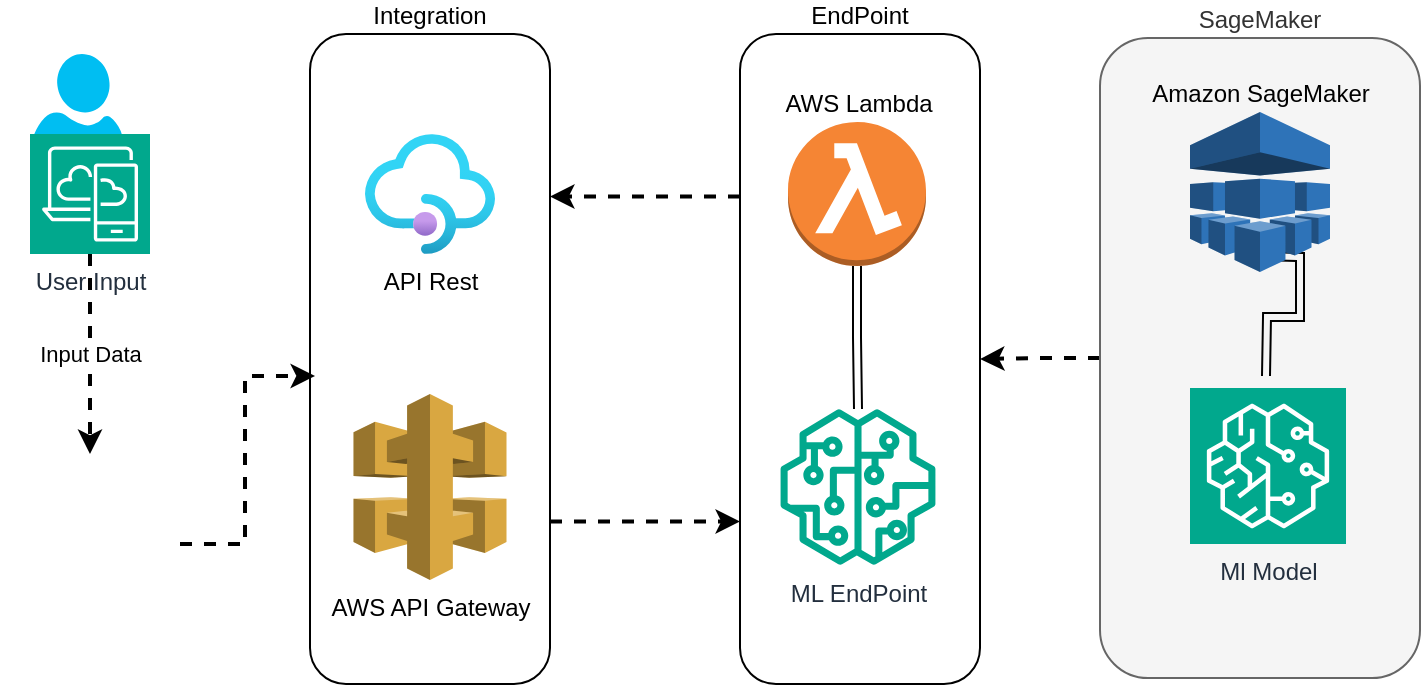 <mxfile version="24.8.2">
  <diagram name="Page-1" id="3ZAkbzcNPPDJo4CH8KN1">
    <mxGraphModel dx="880" dy="426" grid="1" gridSize="10" guides="1" tooltips="1" connect="1" arrows="1" fold="1" page="1" pageScale="1" pageWidth="850" pageHeight="1100" math="0" shadow="0">
      <root>
        <mxCell id="0" />
        <mxCell id="1" parent="0" />
        <mxCell id="Zzr-7_bgSSV_wWKr9wPa-6" value="" style="verticalLabelPosition=bottom;html=1;verticalAlign=top;align=center;strokeColor=none;fillColor=#00BEF2;shape=mxgraph.azure.user;" vertex="1" parent="1">
          <mxGeometry x="50" y="50" width="47.5" height="50" as="geometry" />
        </mxCell>
        <mxCell id="Zzr-7_bgSSV_wWKr9wPa-25" style="edgeStyle=orthogonalEdgeStyle;rounded=0;orthogonalLoop=1;jettySize=auto;html=1;entryX=1;entryY=0.5;entryDx=0;entryDy=0;dashed=1;strokeWidth=2;" edge="1" parent="1" source="Zzr-7_bgSSV_wWKr9wPa-1" target="Zzr-7_bgSSV_wWKr9wPa-18">
          <mxGeometry relative="1" as="geometry" />
        </mxCell>
        <mxCell id="Zzr-7_bgSSV_wWKr9wPa-1" value="SageMaker" style="rounded=1;whiteSpace=wrap;html=1;fillColor=#f5f5f5;fontColor=#333333;strokeColor=#666666;labelPosition=center;verticalLabelPosition=top;align=center;verticalAlign=bottom;" vertex="1" parent="1">
          <mxGeometry x="585" y="42" width="160" height="320" as="geometry" />
        </mxCell>
        <mxCell id="Zzr-7_bgSSV_wWKr9wPa-2" value="Ml Model" style="sketch=0;points=[[0,0,0],[0.25,0,0],[0.5,0,0],[0.75,0,0],[1,0,0],[0,1,0],[0.25,1,0],[0.5,1,0],[0.75,1,0],[1,1,0],[0,0.25,0],[0,0.5,0],[0,0.75,0],[1,0.25,0],[1,0.5,0],[1,0.75,0]];outlineConnect=0;fontColor=#232F3E;fillColor=#01A88D;strokeColor=#ffffff;dashed=0;verticalLabelPosition=bottom;verticalAlign=top;align=center;html=1;fontSize=12;fontStyle=0;aspect=fixed;shape=mxgraph.aws4.resourceIcon;resIcon=mxgraph.aws4.sagemaker;" vertex="1" parent="1">
          <mxGeometry x="630" y="217" width="78" height="78" as="geometry" />
        </mxCell>
        <mxCell id="Zzr-7_bgSSV_wWKr9wPa-27" style="edgeStyle=orthogonalEdgeStyle;rounded=0;orthogonalLoop=1;jettySize=auto;html=1;shape=link;width=-4;" edge="1" parent="1">
          <mxGeometry relative="1" as="geometry">
            <mxPoint x="664" y="151" as="sourcePoint" />
            <mxPoint x="668" y="211" as="targetPoint" />
          </mxGeometry>
        </mxCell>
        <mxCell id="Zzr-7_bgSSV_wWKr9wPa-3" value="Amazon SageMaker" style="outlineConnect=0;dashed=0;verticalLabelPosition=top;verticalAlign=bottom;align=center;html=1;shape=mxgraph.aws3.machine_learning;fillColor=#2E73B8;gradientColor=none;labelPosition=center;" vertex="1" parent="1">
          <mxGeometry x="630" y="79" width="70" height="80" as="geometry" />
        </mxCell>
        <mxCell id="Zzr-7_bgSSV_wWKr9wPa-8" value="Input Data" style="edgeStyle=orthogonalEdgeStyle;rounded=0;orthogonalLoop=1;jettySize=auto;html=1;strokeWidth=2;dashed=1;" edge="1" parent="1" source="Zzr-7_bgSSV_wWKr9wPa-4" target="Zzr-7_bgSSV_wWKr9wPa-7">
          <mxGeometry relative="1" as="geometry" />
        </mxCell>
        <mxCell id="Zzr-7_bgSSV_wWKr9wPa-4" value="User Input" style="sketch=0;points=[[0,0,0],[0.25,0,0],[0.5,0,0],[0.75,0,0],[1,0,0],[0,1,0],[0.25,1,0],[0.5,1,0],[0.75,1,0],[1,1,0],[0,0.25,0],[0,0.5,0],[0,0.75,0],[1,0.25,0],[1,0.5,0],[1,0.75,0]];outlineConnect=0;fontColor=#232F3E;fillColor=#01A88D;strokeColor=#ffffff;dashed=0;verticalLabelPosition=bottom;verticalAlign=top;align=center;html=1;fontSize=12;fontStyle=0;aspect=fixed;shape=mxgraph.aws4.resourceIcon;resIcon=mxgraph.aws4.desktop_and_app_streaming;" vertex="1" parent="1">
          <mxGeometry x="50" y="90" width="60" height="60" as="geometry" />
        </mxCell>
        <mxCell id="Zzr-7_bgSSV_wWKr9wPa-7" value="" style="shape=image;html=1;verticalAlign=top;verticalLabelPosition=bottom;labelBackgroundColor=#ffffff;imageAspect=0;aspect=fixed;image=https://cdn1.iconfinder.com/data/icons/office-icons-17/512/ilustracoes_04-14-128.png" vertex="1" parent="1">
          <mxGeometry x="35" y="250" width="90" height="90" as="geometry" />
        </mxCell>
        <mxCell id="Zzr-7_bgSSV_wWKr9wPa-9" value="API Rest" style="image;aspect=fixed;html=1;points=[];align=center;fontSize=12;image=img/lib/azure2/integration/API_Management_Services.svg;" vertex="1" parent="1">
          <mxGeometry x="217.5" y="90" width="65" height="60" as="geometry" />
        </mxCell>
        <mxCell id="Zzr-7_bgSSV_wWKr9wPa-10" style="edgeStyle=orthogonalEdgeStyle;rounded=0;orthogonalLoop=1;jettySize=auto;html=1;entryX=0.021;entryY=0.526;entryDx=0;entryDy=0;entryPerimeter=0;strokeWidth=2;dashed=1;" edge="1" parent="1" source="Zzr-7_bgSSV_wWKr9wPa-7" target="Zzr-7_bgSSV_wWKr9wPa-12">
          <mxGeometry relative="1" as="geometry">
            <mxPoint x="310" y="220" as="targetPoint" />
          </mxGeometry>
        </mxCell>
        <mxCell id="Zzr-7_bgSSV_wWKr9wPa-11" value="AWS API Gateway" style="outlineConnect=0;dashed=0;verticalLabelPosition=bottom;verticalAlign=top;align=center;html=1;shape=mxgraph.aws3.api_gateway;fillColor=#D9A741;gradientColor=none;" vertex="1" parent="1">
          <mxGeometry x="211.75" y="220" width="76.5" height="93" as="geometry" />
        </mxCell>
        <mxCell id="Zzr-7_bgSSV_wWKr9wPa-19" style="edgeStyle=orthogonalEdgeStyle;rounded=0;orthogonalLoop=1;jettySize=auto;html=1;exitX=1;exitY=0.75;exitDx=0;exitDy=0;entryX=0;entryY=0.75;entryDx=0;entryDy=0;strokeWidth=2;dashed=1;" edge="1" parent="1" source="Zzr-7_bgSSV_wWKr9wPa-12" target="Zzr-7_bgSSV_wWKr9wPa-18">
          <mxGeometry relative="1" as="geometry" />
        </mxCell>
        <mxCell id="Zzr-7_bgSSV_wWKr9wPa-12" value="Integration" style="rounded=1;whiteSpace=wrap;html=1;fillColor=none;labelPosition=center;verticalLabelPosition=top;align=center;verticalAlign=bottom;" vertex="1" parent="1">
          <mxGeometry x="190" y="40" width="120" height="325" as="geometry" />
        </mxCell>
        <mxCell id="Zzr-7_bgSSV_wWKr9wPa-26" style="edgeStyle=orthogonalEdgeStyle;rounded=0;orthogonalLoop=1;jettySize=auto;html=1;shape=link;" edge="1" parent="1" source="Zzr-7_bgSSV_wWKr9wPa-14" target="Zzr-7_bgSSV_wWKr9wPa-24">
          <mxGeometry relative="1" as="geometry" />
        </mxCell>
        <mxCell id="Zzr-7_bgSSV_wWKr9wPa-14" value="AWS Lambda" style="outlineConnect=0;dashed=0;verticalLabelPosition=top;verticalAlign=bottom;align=center;html=1;shape=mxgraph.aws3.lambda_function;fillColor=#F58534;gradientColor=none;labelPosition=center;" vertex="1" parent="1">
          <mxGeometry x="429" y="84" width="69" height="72" as="geometry" />
        </mxCell>
        <mxCell id="Zzr-7_bgSSV_wWKr9wPa-20" style="edgeStyle=orthogonalEdgeStyle;rounded=0;orthogonalLoop=1;jettySize=auto;html=1;exitX=0;exitY=0.25;exitDx=0;exitDy=0;entryX=1;entryY=0.25;entryDx=0;entryDy=0;dashed=1;strokeWidth=2;" edge="1" parent="1" source="Zzr-7_bgSSV_wWKr9wPa-18" target="Zzr-7_bgSSV_wWKr9wPa-12">
          <mxGeometry relative="1" as="geometry" />
        </mxCell>
        <mxCell id="Zzr-7_bgSSV_wWKr9wPa-18" value="EndPoint" style="rounded=1;whiteSpace=wrap;html=1;fillColor=none;labelPosition=center;verticalLabelPosition=top;align=center;verticalAlign=bottom;" vertex="1" parent="1">
          <mxGeometry x="405" y="40" width="120" height="325" as="geometry" />
        </mxCell>
        <mxCell id="Zzr-7_bgSSV_wWKr9wPa-24" value="ML EndPoint" style="sketch=0;outlineConnect=0;fontColor=#232F3E;gradientColor=none;fillColor=#01A88D;strokeColor=none;dashed=0;verticalLabelPosition=bottom;verticalAlign=top;align=center;html=1;fontSize=12;fontStyle=0;aspect=fixed;pointerEvents=1;shape=mxgraph.aws4.sagemaker_model;" vertex="1" parent="1">
          <mxGeometry x="425" y="227.5" width="78" height="78" as="geometry" />
        </mxCell>
      </root>
    </mxGraphModel>
  </diagram>
</mxfile>
